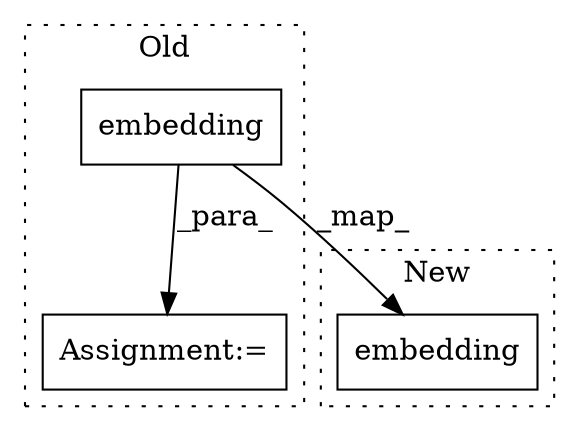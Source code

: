 digraph G {
subgraph cluster0 {
1 [label="embedding" a="32" s="1593,1618" l="10,1" shape="box"];
3 [label="Assignment:=" a="7" s="1587" l="1" shape="box"];
label = "Old";
style="dotted";
}
subgraph cluster1 {
2 [label="embedding" a="32" s="1544,1574" l="10,1" shape="box"];
label = "New";
style="dotted";
}
1 -> 3 [label="_para_"];
1 -> 2 [label="_map_"];
}